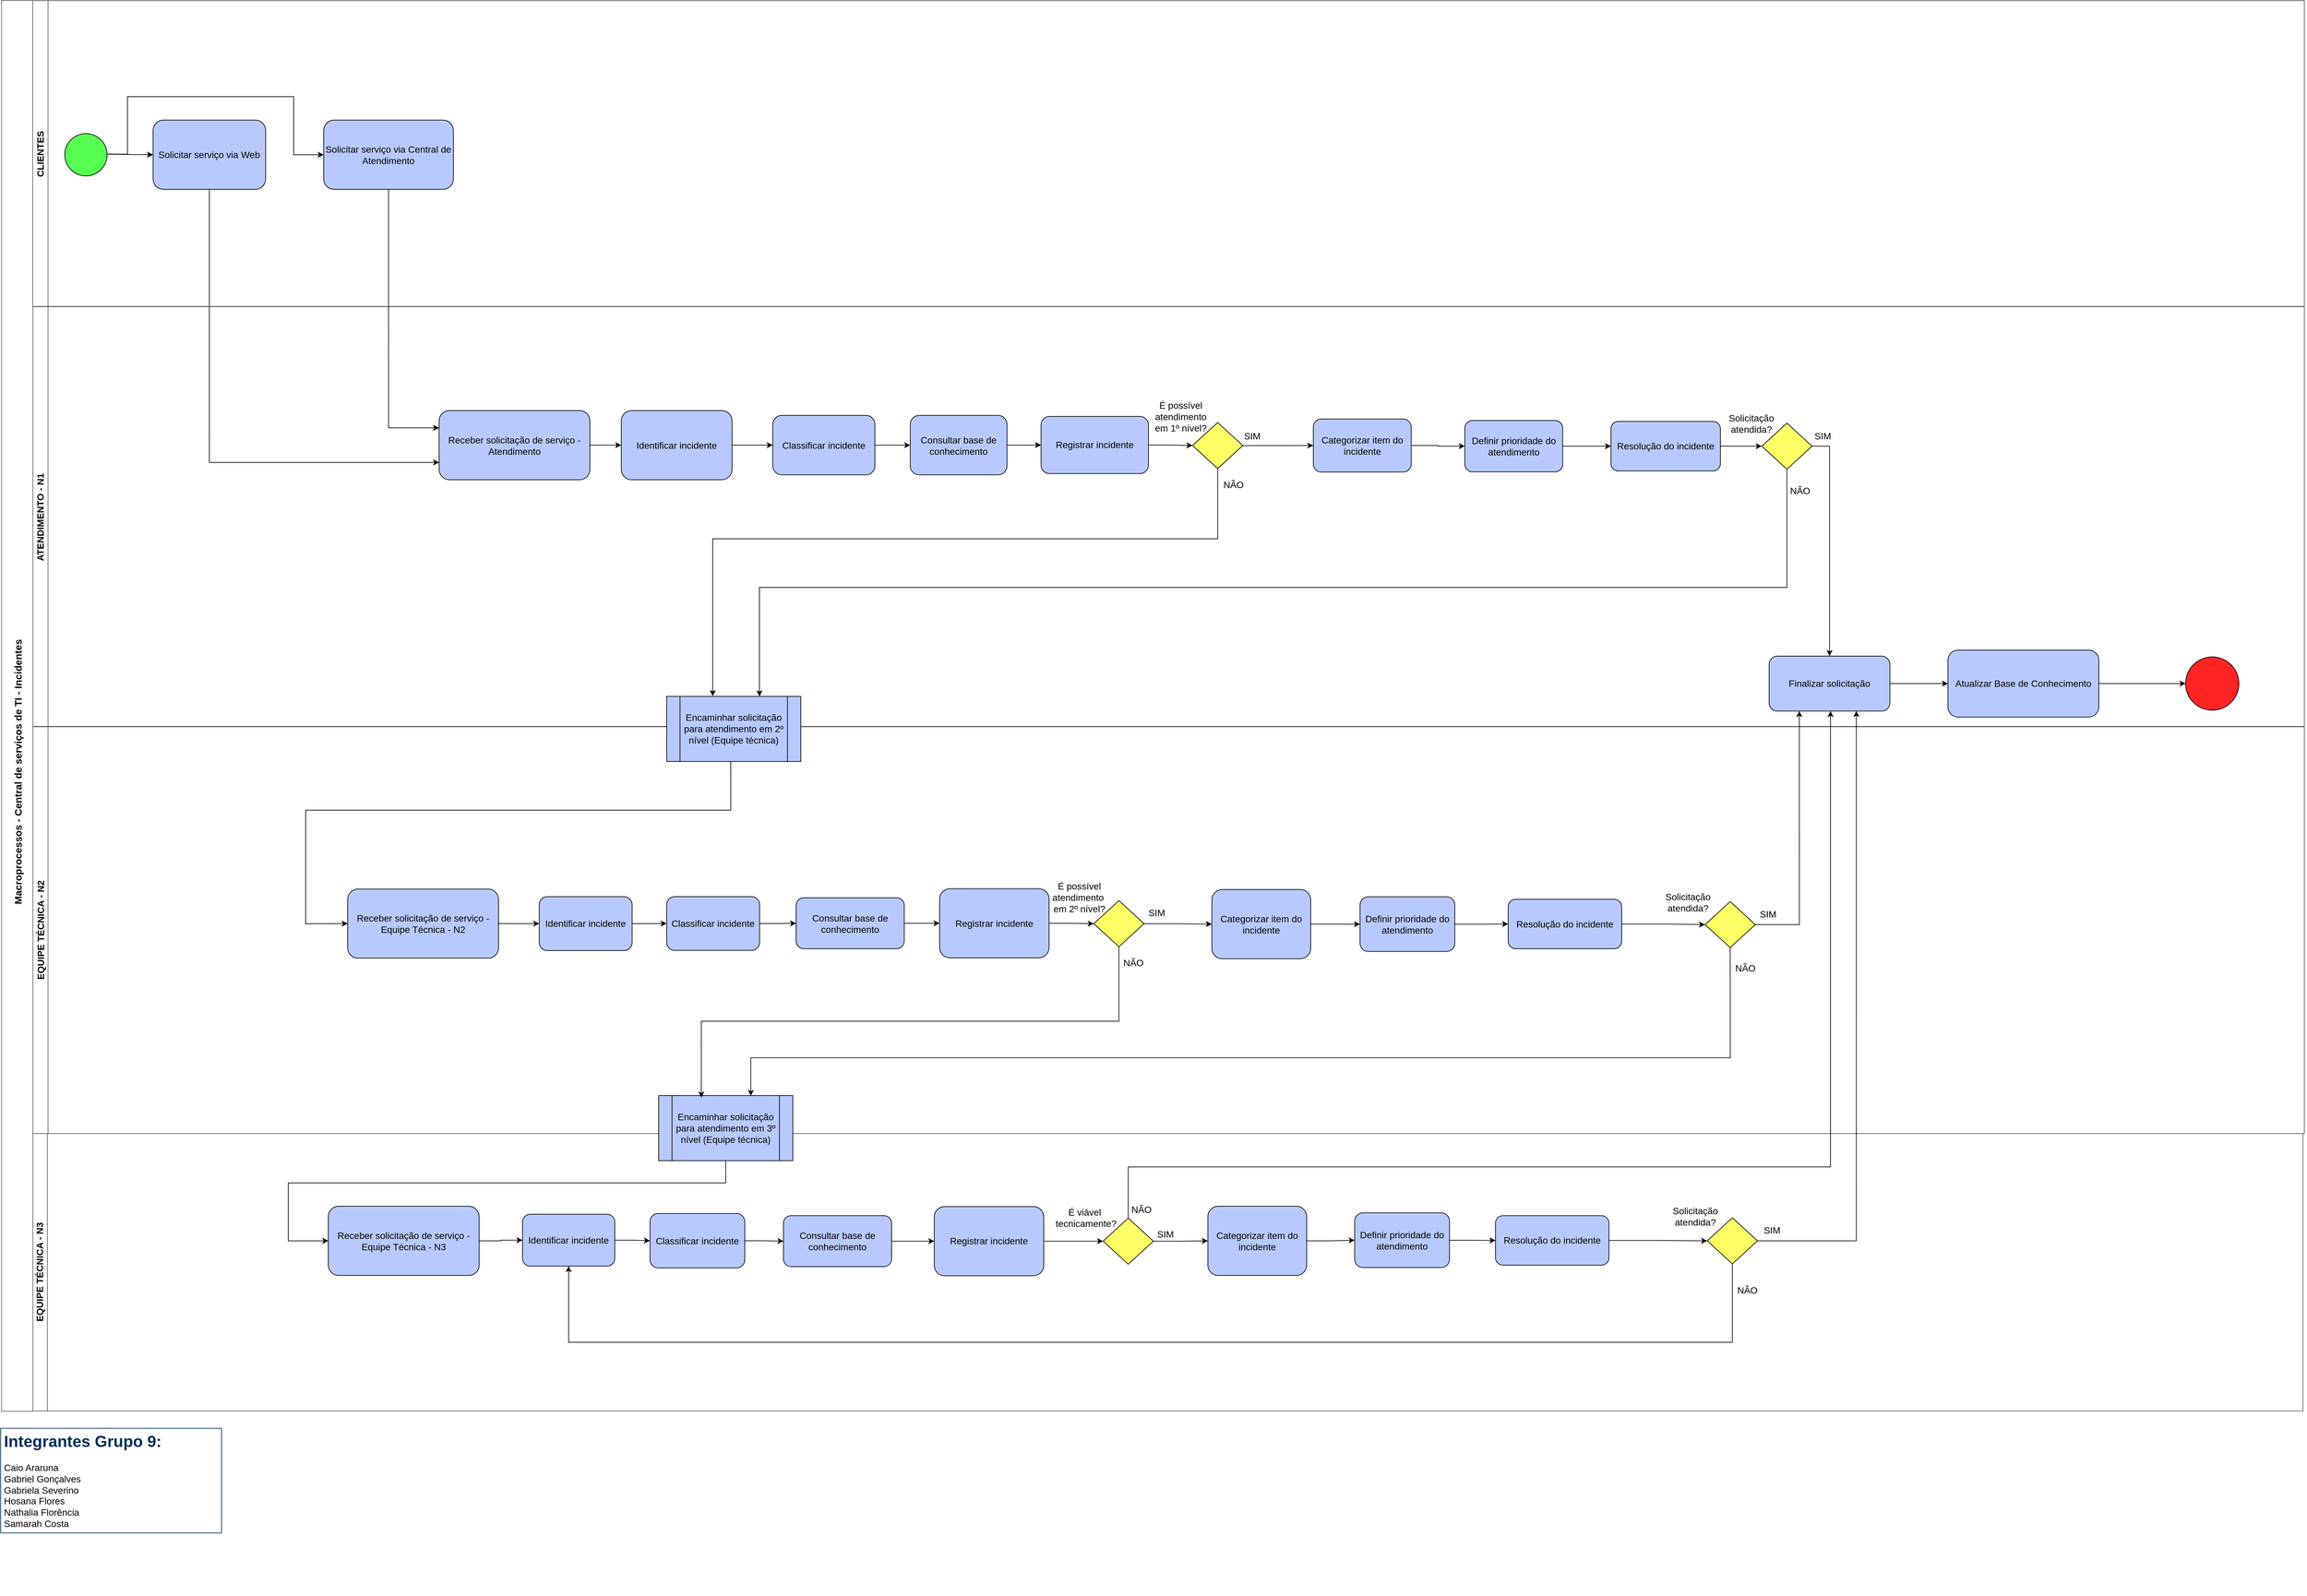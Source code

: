 <mxfile version="19.0.3" type="device"><diagram name="Página-1" id="bpvRA7cdBOYFnKxdJfXn"><mxGraphModel dx="3101" dy="4427" grid="1" gridSize="10" guides="1" tooltips="1" connect="1" arrows="1" fold="1" page="1" pageScale="1" pageWidth="827" pageHeight="1169" math="0" shadow="0"><root><mxCell id="0"/><mxCell id="1" parent="0"/><mxCell id="UzYs3tNpLLZmtXP8O9Tm-1" value="" style="group" vertex="1" connectable="0" parent="1"><mxGeometry x="-863" y="-2830" width="3407" height="2287" as="geometry"/></mxCell><mxCell id="UzYs3tNpLLZmtXP8O9Tm-2" value="&lt;font style=&quot;font-size: 14px;&quot;&gt;EQUIPE TÉCNICA - N3&lt;/font&gt;" style="swimlane;horizontal=0;whiteSpace=wrap;html=1;movable=1;resizable=1;rotatable=1;deletable=1;editable=1;locked=0;connectable=1;strokeColor=#5E5A5A;startSize=23;" vertex="1" parent="UzYs3tNpLLZmtXP8O9Tm-1"><mxGeometry x="-1" y="1595.02" width="3403" height="415.98" as="geometry"/></mxCell><mxCell id="UzYs3tNpLLZmtXP8O9Tm-3" style="edgeStyle=orthogonalEdgeStyle;rounded=0;orthogonalLoop=1;jettySize=auto;html=1;exitX=1;exitY=0.5;exitDx=0;exitDy=0;entryX=0;entryY=0.5;entryDx=0;entryDy=0;" edge="1" parent="UzYs3tNpLLZmtXP8O9Tm-2" source="UzYs3tNpLLZmtXP8O9Tm-4" target="UzYs3tNpLLZmtXP8O9Tm-6"><mxGeometry relative="1" as="geometry"/></mxCell><mxCell id="UzYs3tNpLLZmtXP8O9Tm-4" value="&lt;font style=&quot;font-size: 14px;&quot;&gt;Receber solicitação de serviço - Equipe Técnica - N3&lt;/font&gt;" style="rounded=1;whiteSpace=wrap;html=1;fillColor=#b8c9ff;" vertex="1" parent="UzYs3tNpLLZmtXP8O9Tm-2"><mxGeometry x="444.0" y="108.997" width="225.995" height="103.797" as="geometry"/></mxCell><mxCell id="UzYs3tNpLLZmtXP8O9Tm-5" value="" style="edgeStyle=orthogonalEdgeStyle;rounded=0;orthogonalLoop=1;jettySize=auto;html=1;" edge="1" parent="UzYs3tNpLLZmtXP8O9Tm-2" source="UzYs3tNpLLZmtXP8O9Tm-6" target="UzYs3tNpLLZmtXP8O9Tm-18"><mxGeometry relative="1" as="geometry"/></mxCell><mxCell id="UzYs3tNpLLZmtXP8O9Tm-6" value="&lt;font style=&quot;font-size: 14px;&quot;&gt;Identificar incidente&lt;/font&gt;" style="rounded=1;whiteSpace=wrap;html=1;fillColor=#b8c9ff;" vertex="1" parent="UzYs3tNpLLZmtXP8O9Tm-2"><mxGeometry x="735" y="121" width="138.25" height="77.78" as="geometry"/></mxCell><mxCell id="UzYs3tNpLLZmtXP8O9Tm-7" value="" style="edgeStyle=orthogonalEdgeStyle;rounded=0;orthogonalLoop=1;jettySize=auto;html=1;" edge="1" parent="UzYs3tNpLLZmtXP8O9Tm-2" source="UzYs3tNpLLZmtXP8O9Tm-8" target="UzYs3tNpLLZmtXP8O9Tm-20"><mxGeometry relative="1" as="geometry"/></mxCell><mxCell id="UzYs3tNpLLZmtXP8O9Tm-8" value="" style="rhombus;whiteSpace=wrap;html=1;fillColor=#FFFF66;" vertex="1" parent="UzYs3tNpLLZmtXP8O9Tm-2"><mxGeometry x="1605.003" y="126.737" width="75.332" height="69.198" as="geometry"/></mxCell><mxCell id="UzYs3tNpLLZmtXP8O9Tm-9" style="edgeStyle=orthogonalEdgeStyle;rounded=0;orthogonalLoop=1;jettySize=auto;html=1;exitX=0.5;exitY=1;exitDx=0;exitDy=0;entryX=0.5;entryY=1;entryDx=0;entryDy=0;" edge="1" parent="UzYs3tNpLLZmtXP8O9Tm-2" source="UzYs3tNpLLZmtXP8O9Tm-10" target="UzYs3tNpLLZmtXP8O9Tm-6"><mxGeometry relative="1" as="geometry"><Array as="points"><mxPoint x="2548" y="313"/><mxPoint x="804" y="313"/></Array></mxGeometry></mxCell><mxCell id="UzYs3tNpLLZmtXP8O9Tm-10" value="" style="rhombus;whiteSpace=wrap;html=1;fillColor=#FFFF66;" vertex="1" parent="UzYs3tNpLLZmtXP8O9Tm-2"><mxGeometry x="2510.265" y="126.287" width="75.332" height="69.198" as="geometry"/></mxCell><mxCell id="UzYs3tNpLLZmtXP8O9Tm-11" value="&lt;font style=&quot;font-size: 14px;&quot;&gt;Solicitação&lt;br&gt;atendida?&lt;/font&gt;" style="text;html=1;align=center;verticalAlign=middle;resizable=0;points=[];autosize=1;strokeColor=none;fillColor=none;" vertex="1" parent="UzYs3tNpLLZmtXP8O9Tm-2"><mxGeometry x="2448.998" y="100.978" width="86" height="46" as="geometry"/></mxCell><mxCell id="UzYs3tNpLLZmtXP8O9Tm-12" value="&lt;font style=&quot;font-size: 14px;&quot;&gt;SIM&lt;/font&gt;" style="text;html=1;align=center;verticalAlign=middle;resizable=0;points=[];autosize=1;strokeColor=none;fillColor=none;" vertex="1" parent="UzYs3tNpLLZmtXP8O9Tm-2"><mxGeometry x="2585.596" y="130.977" width="43" height="29" as="geometry"/></mxCell><mxCell id="UzYs3tNpLLZmtXP8O9Tm-13" value="&lt;font style=&quot;font-size: 14px;&quot;&gt;NÃO&lt;/font&gt;" style="text;html=1;align=center;verticalAlign=middle;resizable=0;points=[];autosize=1;strokeColor=none;fillColor=none;" vertex="1" parent="UzYs3tNpLLZmtXP8O9Tm-2"><mxGeometry x="2546.001" y="219.985" width="48" height="29" as="geometry"/></mxCell><mxCell id="UzYs3tNpLLZmtXP8O9Tm-14" value="&lt;font style=&quot;font-size: 14px;&quot;&gt;É viável&lt;br&gt;&amp;nbsp;tecnicamente?&lt;/font&gt;" style="text;html=1;align=center;verticalAlign=middle;resizable=0;points=[];autosize=1;strokeColor=none;fillColor=none;" vertex="1" parent="UzYs3tNpLLZmtXP8O9Tm-2"><mxGeometry x="1520.001" y="102.808" width="113" height="46" as="geometry"/></mxCell><mxCell id="UzYs3tNpLLZmtXP8O9Tm-15" value="&lt;font style=&quot;font-size: 14px;&quot;&gt;SIM&lt;/font&gt;" style="text;html=1;align=center;verticalAlign=middle;resizable=0;points=[];autosize=1;strokeColor=none;fillColor=none;" vertex="1" parent="UzYs3tNpLLZmtXP8O9Tm-2"><mxGeometry x="1676.002" y="136.117" width="43" height="29" as="geometry"/></mxCell><mxCell id="UzYs3tNpLLZmtXP8O9Tm-16" value="&lt;font style=&quot;font-size: 14px;&quot;&gt;NÃO&lt;/font&gt;" style="text;html=1;align=center;verticalAlign=middle;resizable=0;points=[];autosize=1;strokeColor=none;fillColor=none;" vertex="1" parent="UzYs3tNpLLZmtXP8O9Tm-2"><mxGeometry x="1638.006" y="99.118" width="48" height="29" as="geometry"/></mxCell><mxCell id="UzYs3tNpLLZmtXP8O9Tm-17" value="" style="edgeStyle=orthogonalEdgeStyle;rounded=0;orthogonalLoop=1;jettySize=auto;html=1;" edge="1" parent="UzYs3tNpLLZmtXP8O9Tm-2" source="UzYs3tNpLLZmtXP8O9Tm-18" target="UzYs3tNpLLZmtXP8O9Tm-27"><mxGeometry relative="1" as="geometry"/></mxCell><mxCell id="UzYs3tNpLLZmtXP8O9Tm-18" value="&lt;font style=&quot;font-size: 14px;&quot;&gt;Classificar incidente&lt;/font&gt;" style="rounded=1;whiteSpace=wrap;html=1;fillColor=#b8c9ff;" vertex="1" parent="UzYs3tNpLLZmtXP8O9Tm-2"><mxGeometry x="926" y="119.87" width="142" height="81.64" as="geometry"/></mxCell><mxCell id="UzYs3tNpLLZmtXP8O9Tm-19" value="" style="edgeStyle=orthogonalEdgeStyle;rounded=0;orthogonalLoop=1;jettySize=auto;html=1;" edge="1" parent="UzYs3tNpLLZmtXP8O9Tm-2" source="UzYs3tNpLLZmtXP8O9Tm-20" target="UzYs3tNpLLZmtXP8O9Tm-22"><mxGeometry relative="1" as="geometry"/></mxCell><mxCell id="UzYs3tNpLLZmtXP8O9Tm-20" value="&lt;font style=&quot;font-size: 14px;&quot;&gt;Categorizar item do incidente&lt;/font&gt;" style="rounded=1;whiteSpace=wrap;html=1;fillColor=#b8c9ff;" vertex="1" parent="UzYs3tNpLLZmtXP8O9Tm-2"><mxGeometry x="1762" y="108.99" width="148" height="103.8" as="geometry"/></mxCell><mxCell id="UzYs3tNpLLZmtXP8O9Tm-21" value="" style="edgeStyle=orthogonalEdgeStyle;rounded=0;orthogonalLoop=1;jettySize=auto;html=1;" edge="1" parent="UzYs3tNpLLZmtXP8O9Tm-2" source="UzYs3tNpLLZmtXP8O9Tm-22" target="UzYs3tNpLLZmtXP8O9Tm-24"><mxGeometry relative="1" as="geometry"/></mxCell><mxCell id="UzYs3tNpLLZmtXP8O9Tm-22" value="&lt;font style=&quot;font-size: 14px;&quot;&gt;Definir prioridade do atendimento&lt;/font&gt;" style="rounded=1;whiteSpace=wrap;html=1;fillColor=#b8c9ff;" vertex="1" parent="UzYs3tNpLLZmtXP8O9Tm-2"><mxGeometry x="1982" y="118.86" width="142" height="82.05" as="geometry"/></mxCell><mxCell id="UzYs3tNpLLZmtXP8O9Tm-23" style="edgeStyle=orthogonalEdgeStyle;rounded=0;orthogonalLoop=1;jettySize=auto;html=1;exitX=1;exitY=0.5;exitDx=0;exitDy=0;entryX=0;entryY=0.5;entryDx=0;entryDy=0;" edge="1" parent="UzYs3tNpLLZmtXP8O9Tm-2" source="UzYs3tNpLLZmtXP8O9Tm-24" target="UzYs3tNpLLZmtXP8O9Tm-10"><mxGeometry relative="1" as="geometry"/></mxCell><mxCell id="UzYs3tNpLLZmtXP8O9Tm-24" value="&lt;font style=&quot;font-size: 14px;&quot;&gt;Resolução do incidente&lt;/font&gt;" style="rounded=1;whiteSpace=wrap;html=1;fillColor=#b8c9ff;" vertex="1" parent="UzYs3tNpLLZmtXP8O9Tm-2"><mxGeometry x="2193" y="123.16" width="170" height="74.15" as="geometry"/></mxCell><mxCell id="UzYs3tNpLLZmtXP8O9Tm-25" style="edgeStyle=orthogonalEdgeStyle;rounded=0;orthogonalLoop=1;jettySize=auto;html=1;exitX=0.5;exitY=1;exitDx=0;exitDy=0;entryX=0;entryY=0.5;entryDx=0;entryDy=0;" edge="1" parent="UzYs3tNpLLZmtXP8O9Tm-2" target="UzYs3tNpLLZmtXP8O9Tm-4"><mxGeometry relative="1" as="geometry"><mxPoint x="1039.5" y="39.04" as="sourcePoint"/><Array as="points"><mxPoint x="1039" y="74"/><mxPoint x="384" y="74"/><mxPoint x="384" y="161"/></Array></mxGeometry></mxCell><mxCell id="UzYs3tNpLLZmtXP8O9Tm-26" value="" style="edgeStyle=orthogonalEdgeStyle;rounded=0;orthogonalLoop=1;jettySize=auto;html=1;" edge="1" parent="UzYs3tNpLLZmtXP8O9Tm-2" source="UzYs3tNpLLZmtXP8O9Tm-27" target="UzYs3tNpLLZmtXP8O9Tm-29"><mxGeometry relative="1" as="geometry"/></mxCell><mxCell id="UzYs3tNpLLZmtXP8O9Tm-27" value="&lt;font style=&quot;font-size: 14px;&quot;&gt;Consultar base de conhecimento&lt;/font&gt;" style="rounded=1;whiteSpace=wrap;html=1;fillColor=#b8c9ff;" vertex="1" parent="UzYs3tNpLLZmtXP8O9Tm-2"><mxGeometry x="1126" y="123.16" width="162" height="76.35" as="geometry"/></mxCell><mxCell id="UzYs3tNpLLZmtXP8O9Tm-28" style="edgeStyle=orthogonalEdgeStyle;rounded=0;orthogonalLoop=1;jettySize=auto;html=1;exitX=1;exitY=0.5;exitDx=0;exitDy=0;entryX=0;entryY=0.5;entryDx=0;entryDy=0;" edge="1" parent="UzYs3tNpLLZmtXP8O9Tm-2" source="UzYs3tNpLLZmtXP8O9Tm-29" target="UzYs3tNpLLZmtXP8O9Tm-8"><mxGeometry relative="1" as="geometry"/></mxCell><mxCell id="UzYs3tNpLLZmtXP8O9Tm-29" value="&lt;font style=&quot;font-size: 14px;&quot;&gt;Registrar incidente&lt;/font&gt;" style="rounded=1;whiteSpace=wrap;html=1;fillColor=#b8c9ff;" vertex="1" parent="UzYs3tNpLLZmtXP8O9Tm-2"><mxGeometry x="1352" y="109.44" width="164" height="103.8" as="geometry"/></mxCell><mxCell id="UzYs3tNpLLZmtXP8O9Tm-30" value="&lt;font style=&quot;font-size: 14px;&quot;&gt;ATENDIMENTO - N1&lt;br&gt;&lt;/font&gt;" style="swimlane;horizontal=0;whiteSpace=wrap;html=1;startSize=23;movable=1;resizable=1;rotatable=1;deletable=1;editable=1;locked=0;connectable=1;strokeColor=#5E5A5A;fillColor=none;" vertex="1" parent="UzYs3tNpLLZmtXP8O9Tm-1"><mxGeometry y="355" width="3404" height="630.06" as="geometry"/></mxCell><mxCell id="UzYs3tNpLLZmtXP8O9Tm-31" value="" style="edgeStyle=orthogonalEdgeStyle;rounded=0;orthogonalLoop=1;jettySize=auto;html=1;" edge="1" parent="UzYs3tNpLLZmtXP8O9Tm-30" source="UzYs3tNpLLZmtXP8O9Tm-32" target="UzYs3tNpLLZmtXP8O9Tm-38"><mxGeometry relative="1" as="geometry"/></mxCell><mxCell id="UzYs3tNpLLZmtXP8O9Tm-32" value="&lt;font style=&quot;font-size: 14px;&quot;&gt;Receber solicitação de serviço - Atendimento&lt;/font&gt;" style="rounded=1;whiteSpace=wrap;html=1;fillColor=#b8c9ff;" vertex="1" parent="UzYs3tNpLLZmtXP8O9Tm-30"><mxGeometry x="609.002" y="155.696" width="225.995" height="103.797" as="geometry"/></mxCell><mxCell id="UzYs3tNpLLZmtXP8O9Tm-33" value="" style="edgeStyle=orthogonalEdgeStyle;rounded=0;orthogonalLoop=1;jettySize=auto;html=1;" edge="1" parent="UzYs3tNpLLZmtXP8O9Tm-30" source="UzYs3tNpLLZmtXP8O9Tm-34" target="UzYs3tNpLLZmtXP8O9Tm-35"><mxGeometry relative="1" as="geometry"/></mxCell><mxCell id="UzYs3tNpLLZmtXP8O9Tm-34" value="&lt;span style=&quot;font-size: 14px;&quot;&gt;Resolução do incidente&lt;/span&gt;" style="rounded=1;whiteSpace=wrap;html=1;fillColor=#b8c9ff;" vertex="1" parent="UzYs3tNpLLZmtXP8O9Tm-30"><mxGeometry x="2365" y="172" width="164" height="74.26" as="geometry"/></mxCell><mxCell id="UzYs3tNpLLZmtXP8O9Tm-35" value="" style="rhombus;whiteSpace=wrap;html=1;fillColor=#FFFF66;" vertex="1" parent="UzYs3tNpLLZmtXP8O9Tm-30"><mxGeometry x="2591.001" y="174.533" width="75.332" height="69.198" as="geometry"/></mxCell><mxCell id="UzYs3tNpLLZmtXP8O9Tm-36" value="&lt;font style=&quot;font-size: 14px;&quot;&gt;SIM&lt;/font&gt;" style="text;html=1;align=center;verticalAlign=middle;resizable=0;points=[];autosize=1;strokeColor=none;fillColor=none;" vertex="1" parent="UzYs3tNpLLZmtXP8O9Tm-30"><mxGeometry x="2660.003" y="179.003" width="43" height="29" as="geometry"/></mxCell><mxCell id="UzYs3tNpLLZmtXP8O9Tm-37" value="" style="edgeStyle=orthogonalEdgeStyle;rounded=0;orthogonalLoop=1;jettySize=auto;html=1;" edge="1" parent="UzYs3tNpLLZmtXP8O9Tm-30" source="UzYs3tNpLLZmtXP8O9Tm-38" target="UzYs3tNpLLZmtXP8O9Tm-47"><mxGeometry relative="1" as="geometry"/></mxCell><mxCell id="UzYs3tNpLLZmtXP8O9Tm-38" value="&lt;span style=&quot;font-size: 14px;&quot;&gt;Identificar incidente&lt;/span&gt;" style="rounded=1;whiteSpace=wrap;html=1;fillColor=#b8c9ff;" vertex="1" parent="UzYs3tNpLLZmtXP8O9Tm-30"><mxGeometry x="882" y="155.7" width="166" height="103.8" as="geometry"/></mxCell><mxCell id="UzYs3tNpLLZmtXP8O9Tm-39" value="" style="edgeStyle=orthogonalEdgeStyle;rounded=0;orthogonalLoop=1;jettySize=auto;html=1;" edge="1" parent="UzYs3tNpLLZmtXP8O9Tm-30" source="UzYs3tNpLLZmtXP8O9Tm-40" target="UzYs3tNpLLZmtXP8O9Tm-34"><mxGeometry relative="1" as="geometry"/></mxCell><mxCell id="UzYs3tNpLLZmtXP8O9Tm-40" value="&lt;span style=&quot;font-size: 14px;&quot;&gt;Definir prioridade do atendimento&lt;/span&gt;" style="rounded=1;whiteSpace=wrap;html=1;fillColor=#b8c9ff;" vertex="1" parent="UzYs3tNpLLZmtXP8O9Tm-30"><mxGeometry x="2146" y="170.63" width="146.66" height="77" as="geometry"/></mxCell><mxCell id="UzYs3tNpLLZmtXP8O9Tm-41" style="edgeStyle=orthogonalEdgeStyle;rounded=0;orthogonalLoop=1;jettySize=auto;html=1;" edge="1" parent="UzYs3tNpLLZmtXP8O9Tm-30" source="UzYs3tNpLLZmtXP8O9Tm-42" target="UzYs3tNpLLZmtXP8O9Tm-40"><mxGeometry relative="1" as="geometry"/></mxCell><mxCell id="UzYs3tNpLLZmtXP8O9Tm-42" value="&lt;font style=&quot;font-size: 14px;&quot;&gt;Categorizar item do incidente&lt;/font&gt;" style="rounded=1;whiteSpace=wrap;html=1;fillColor=#b8c9ff;" vertex="1" parent="UzYs3tNpLLZmtXP8O9Tm-30"><mxGeometry x="1919" y="168.43" width="146.66" height="79.4" as="geometry"/></mxCell><mxCell id="UzYs3tNpLLZmtXP8O9Tm-43" value="&lt;font style=&quot;font-size: 14px;&quot;&gt;NÃO&lt;/font&gt;" style="text;html=1;align=center;verticalAlign=middle;resizable=0;points=[];autosize=1;strokeColor=none;fillColor=none;" vertex="1" parent="UzYs3tNpLLZmtXP8O9Tm-30"><mxGeometry x="2623.997" y="261.001" width="48" height="29" as="geometry"/></mxCell><mxCell id="UzYs3tNpLLZmtXP8O9Tm-44" value="" style="edgeStyle=orthogonalEdgeStyle;rounded=0;orthogonalLoop=1;jettySize=auto;html=1;" edge="1" parent="UzYs3tNpLLZmtXP8O9Tm-30" source="UzYs3tNpLLZmtXP8O9Tm-45" target="UzYs3tNpLLZmtXP8O9Tm-55"><mxGeometry relative="1" as="geometry"/></mxCell><mxCell id="UzYs3tNpLLZmtXP8O9Tm-45" value="&lt;font style=&quot;font-size: 14px;&quot;&gt;Consultar base de conhecimento&lt;/font&gt;" style="rounded=1;whiteSpace=wrap;html=1;fillColor=#b8c9ff;" vertex="1" parent="UzYs3tNpLLZmtXP8O9Tm-30"><mxGeometry x="1315" y="163.06" width="145" height="89.06" as="geometry"/></mxCell><mxCell id="UzYs3tNpLLZmtXP8O9Tm-46" value="" style="edgeStyle=orthogonalEdgeStyle;rounded=0;orthogonalLoop=1;jettySize=auto;html=1;" edge="1" parent="UzYs3tNpLLZmtXP8O9Tm-30" source="UzYs3tNpLLZmtXP8O9Tm-47" target="UzYs3tNpLLZmtXP8O9Tm-45"><mxGeometry relative="1" as="geometry"/></mxCell><mxCell id="UzYs3tNpLLZmtXP8O9Tm-47" value="&lt;font style=&quot;font-size: 14px;&quot;&gt;Classificar incidente&lt;/font&gt;" style="rounded=1;whiteSpace=wrap;html=1;fillColor=#b8c9ff;" vertex="1" parent="UzYs3tNpLLZmtXP8O9Tm-30"><mxGeometry x="1109" y="163.06" width="153" height="89.06" as="geometry"/></mxCell><mxCell id="UzYs3tNpLLZmtXP8O9Tm-48" value="" style="edgeStyle=orthogonalEdgeStyle;rounded=0;orthogonalLoop=1;jettySize=auto;html=1;" edge="1" parent="UzYs3tNpLLZmtXP8O9Tm-30" source="UzYs3tNpLLZmtXP8O9Tm-49" target="UzYs3tNpLLZmtXP8O9Tm-42"><mxGeometry relative="1" as="geometry"/></mxCell><mxCell id="UzYs3tNpLLZmtXP8O9Tm-49" value="" style="rhombus;whiteSpace=wrap;html=1;fillColor=#FFFF66;" vertex="1" parent="UzYs3tNpLLZmtXP8O9Tm-30"><mxGeometry x="1738.001" y="173.563" width="75.332" height="69.198" as="geometry"/></mxCell><mxCell id="UzYs3tNpLLZmtXP8O9Tm-50" value="&lt;font style=&quot;font-size: 14px;&quot;&gt;É possível&lt;br&gt;atendimento&lt;br&gt;em 1º nível?&lt;br&gt;&lt;/font&gt;" style="text;html=1;align=center;verticalAlign=middle;resizable=0;points=[];autosize=1;strokeColor=none;fillColor=none;" vertex="1" parent="UzYs3tNpLLZmtXP8O9Tm-30"><mxGeometry x="1672.001" y="134.034" width="96" height="62" as="geometry"/></mxCell><mxCell id="UzYs3tNpLLZmtXP8O9Tm-51" value="&lt;font style=&quot;font-size: 14px;&quot;&gt;SIM&lt;/font&gt;" style="text;html=1;align=center;verticalAlign=middle;resizable=0;points=[];autosize=1;strokeColor=none;fillColor=none;" vertex="1" parent="UzYs3tNpLLZmtXP8O9Tm-30"><mxGeometry x="1805.003" y="179.033" width="43" height="29" as="geometry"/></mxCell><mxCell id="UzYs3tNpLLZmtXP8O9Tm-52" value="&lt;font style=&quot;font-size: 14px;&quot;&gt;NÃO&lt;/font&gt;" style="text;html=1;align=center;verticalAlign=middle;resizable=0;points=[];autosize=1;strokeColor=none;fillColor=none;" vertex="1" parent="UzYs3tNpLLZmtXP8O9Tm-30"><mxGeometry x="1774.997" y="252.151" width="48" height="29" as="geometry"/></mxCell><mxCell id="UzYs3tNpLLZmtXP8O9Tm-53" value="&lt;font style=&quot;font-size: 14px;&quot;&gt;Solicitação&lt;br&gt;atendida?&lt;/font&gt;" style="text;html=1;align=center;verticalAlign=middle;resizable=0;points=[];autosize=1;strokeColor=none;fillColor=none;" vertex="1" parent="UzYs3tNpLLZmtXP8O9Tm-30"><mxGeometry x="2531.998" y="152.004" width="86" height="46" as="geometry"/></mxCell><mxCell id="UzYs3tNpLLZmtXP8O9Tm-54" style="edgeStyle=orthogonalEdgeStyle;rounded=0;orthogonalLoop=1;jettySize=auto;html=1;exitX=1;exitY=0.5;exitDx=0;exitDy=0;entryX=0;entryY=0.5;entryDx=0;entryDy=0;" edge="1" parent="UzYs3tNpLLZmtXP8O9Tm-30" source="UzYs3tNpLLZmtXP8O9Tm-55" target="UzYs3tNpLLZmtXP8O9Tm-49"><mxGeometry relative="1" as="geometry"/></mxCell><mxCell id="UzYs3tNpLLZmtXP8O9Tm-55" value="&lt;font style=&quot;font-size: 14px;&quot;&gt;Registrar incidente&lt;/font&gt;" style="rounded=1;whiteSpace=wrap;html=1;fillColor=#b8c9ff;" vertex="1" parent="UzYs3tNpLLZmtXP8O9Tm-30"><mxGeometry x="1511" y="164.46" width="161" height="85.8" as="geometry"/></mxCell><mxCell id="UzYs3tNpLLZmtXP8O9Tm-56" style="edgeStyle=orthogonalEdgeStyle;rounded=0;orthogonalLoop=1;jettySize=auto;html=1;entryX=0;entryY=0.5;entryDx=0;entryDy=0;" edge="1" parent="UzYs3tNpLLZmtXP8O9Tm-30" source="UzYs3tNpLLZmtXP8O9Tm-57" target="UzYs3tNpLLZmtXP8O9Tm-60"><mxGeometry relative="1" as="geometry"/></mxCell><mxCell id="UzYs3tNpLLZmtXP8O9Tm-57" value="&lt;font style=&quot;font-size: 14px;&quot;&gt;Finalizar solicitação&lt;/font&gt;" style="rounded=1;whiteSpace=wrap;html=1;fillColor=#b8c9ff;container=1;" vertex="1" parent="UzYs3tNpLLZmtXP8O9Tm-30"><mxGeometry x="2602" y="524" width="181" height="82.33" as="geometry"/></mxCell><mxCell id="UzYs3tNpLLZmtXP8O9Tm-58" style="edgeStyle=orthogonalEdgeStyle;rounded=0;orthogonalLoop=1;jettySize=auto;html=1;exitX=1;exitY=0.5;exitDx=0;exitDy=0;entryX=0.5;entryY=0;entryDx=0;entryDy=0;" edge="1" parent="UzYs3tNpLLZmtXP8O9Tm-30" source="UzYs3tNpLLZmtXP8O9Tm-35" target="UzYs3tNpLLZmtXP8O9Tm-57"><mxGeometry relative="1" as="geometry"/></mxCell><mxCell id="UzYs3tNpLLZmtXP8O9Tm-59" style="edgeStyle=orthogonalEdgeStyle;rounded=0;orthogonalLoop=1;jettySize=auto;html=1;entryX=0;entryY=0.5;entryDx=0;entryDy=0;" edge="1" parent="UzYs3tNpLLZmtXP8O9Tm-30" source="UzYs3tNpLLZmtXP8O9Tm-60" target="UzYs3tNpLLZmtXP8O9Tm-61"><mxGeometry relative="1" as="geometry"/></mxCell><mxCell id="UzYs3tNpLLZmtXP8O9Tm-60" value="&lt;font style=&quot;font-size: 14px;&quot;&gt;Atualizar Base de Conhecimento&lt;/font&gt;" style="rounded=1;whiteSpace=wrap;html=1;fillColor=#b8c9ff;" vertex="1" parent="UzYs3tNpLLZmtXP8O9Tm-30"><mxGeometry x="2870.0" y="514.995" width="225.995" height="100.337" as="geometry"/></mxCell><mxCell id="UzYs3tNpLLZmtXP8O9Tm-61" value="" style="ellipse;whiteSpace=wrap;html=1;aspect=fixed;fillColor=#ff2424;" vertex="1" parent="UzYs3tNpLLZmtXP8O9Tm-30"><mxGeometry x="3226" y="525.16" width="80" height="80" as="geometry"/></mxCell><mxCell id="UzYs3tNpLLZmtXP8O9Tm-62" value="&lt;font style=&quot;font-size: 14px;&quot;&gt;EQUIPE TÉCNICA - N2&lt;/font&gt;" style="swimlane;horizontal=0;whiteSpace=wrap;html=1;movable=1;resizable=1;rotatable=1;deletable=1;editable=1;locked=0;connectable=1;strokeColor=#5E5A5A;fillColor=none;fillStyle=auto;" vertex="1" parent="UzYs3tNpLLZmtXP8O9Tm-1"><mxGeometry y="984.34" width="3404" height="610.67" as="geometry"><mxRectangle x="10" y="20" width="40" height="50" as="alternateBounds"/></mxGeometry></mxCell><mxCell id="UzYs3tNpLLZmtXP8O9Tm-63" style="edgeStyle=orthogonalEdgeStyle;rounded=0;orthogonalLoop=1;jettySize=auto;html=1;exitX=1;exitY=0.5;exitDx=0;exitDy=0;" edge="1" parent="UzYs3tNpLLZmtXP8O9Tm-62" source="UzYs3tNpLLZmtXP8O9Tm-69" target="UzYs3tNpLLZmtXP8O9Tm-71"><mxGeometry relative="1" as="geometry"/></mxCell><mxCell id="UzYs3tNpLLZmtXP8O9Tm-64" value="&lt;font style=&quot;font-size: 14px;&quot;&gt;É possível&lt;br&gt;atendimento&amp;nbsp;&lt;br&gt;em 2º nível?&lt;br&gt;&lt;/font&gt;" style="text;html=1;align=center;verticalAlign=middle;resizable=0;points=[];autosize=1;strokeColor=none;fillColor=none;" vertex="1" parent="UzYs3tNpLLZmtXP8O9Tm-62"><mxGeometry x="1518.001" y="225.754" width="99" height="62" as="geometry"/></mxCell><mxCell id="UzYs3tNpLLZmtXP8O9Tm-65" value="&lt;font style=&quot;font-size: 14px;&quot;&gt;NÃO&lt;/font&gt;" style="text;html=1;align=center;verticalAlign=middle;resizable=0;points=[];autosize=1;strokeColor=none;fillColor=none;" vertex="1" parent="UzYs3tNpLLZmtXP8O9Tm-62"><mxGeometry x="1624.999" y="339.745" width="48" height="29" as="geometry"/></mxCell><mxCell id="UzYs3tNpLLZmtXP8O9Tm-66" value="&lt;font style=&quot;font-size: 14px;&quot;&gt;Solicitação&lt;br&gt;atendida?&lt;/font&gt;" style="text;html=1;align=center;verticalAlign=middle;resizable=0;points=[];autosize=1;strokeColor=none;fillColor=none;" vertex="1" parent="UzYs3tNpLLZmtXP8O9Tm-62"><mxGeometry x="2436.998" y="240.664" width="86" height="46" as="geometry"/></mxCell><mxCell id="UzYs3tNpLLZmtXP8O9Tm-67" value="&lt;font style=&quot;font-size: 14px;&quot;&gt;SIM&lt;/font&gt;" style="text;html=1;align=center;verticalAlign=middle;resizable=0;points=[];autosize=1;strokeColor=none;fillColor=none;" vertex="1" parent="UzYs3tNpLLZmtXP8O9Tm-62"><mxGeometry x="2578.003" y="266.923" width="43" height="29" as="geometry"/></mxCell><mxCell id="UzYs3tNpLLZmtXP8O9Tm-68" value="&lt;font style=&quot;font-size: 14px;&quot;&gt;NÃO&lt;/font&gt;" style="text;html=1;align=center;verticalAlign=middle;resizable=0;points=[];autosize=1;strokeColor=none;fillColor=none;" vertex="1" parent="UzYs3tNpLLZmtXP8O9Tm-62"><mxGeometry x="2541.997" y="347.721" width="48" height="29" as="geometry"/></mxCell><mxCell id="UzYs3tNpLLZmtXP8O9Tm-69" value="&lt;font style=&quot;font-size: 14px;&quot;&gt;Receber solicitação de serviço - Equipe Técnica - N2&lt;/font&gt;" style="rounded=1;whiteSpace=wrap;html=1;fillColor=#b8c9ff;" vertex="1" parent="UzYs3tNpLLZmtXP8O9Tm-62"><mxGeometry x="472.004" y="243.924" width="225.995" height="103.797" as="geometry"/></mxCell><mxCell id="UzYs3tNpLLZmtXP8O9Tm-70" value="" style="edgeStyle=orthogonalEdgeStyle;rounded=0;orthogonalLoop=1;jettySize=auto;html=1;" edge="1" parent="UzYs3tNpLLZmtXP8O9Tm-62" source="UzYs3tNpLLZmtXP8O9Tm-71" target="UzYs3tNpLLZmtXP8O9Tm-88"><mxGeometry relative="1" as="geometry"/></mxCell><mxCell id="UzYs3tNpLLZmtXP8O9Tm-71" value="&lt;font style=&quot;font-size: 14px;&quot;&gt;Identificar incidente&lt;/font&gt;" style="rounded=1;whiteSpace=wrap;html=1;fillColor=#b8c9ff;" vertex="1" parent="UzYs3tNpLLZmtXP8O9Tm-62"><mxGeometry x="759" y="255.46" width="139.25" height="80.72" as="geometry"/></mxCell><mxCell id="UzYs3tNpLLZmtXP8O9Tm-72" style="edgeStyle=orthogonalEdgeStyle;rounded=0;orthogonalLoop=1;jettySize=auto;html=1;exitX=1;exitY=0.5;exitDx=0;exitDy=0;entryX=0;entryY=0.5;entryDx=0;entryDy=0;" edge="1" parent="UzYs3tNpLLZmtXP8O9Tm-62" source="UzYs3tNpLLZmtXP8O9Tm-73" target="UzYs3tNpLLZmtXP8O9Tm-78"><mxGeometry relative="1" as="geometry"/></mxCell><mxCell id="UzYs3tNpLLZmtXP8O9Tm-73" value="" style="rhombus;whiteSpace=wrap;html=1;fillColor=#FFFF66;" vertex="1" parent="UzYs3tNpLLZmtXP8O9Tm-62"><mxGeometry x="1590.003" y="261.313" width="75.332" height="69.198" as="geometry"/></mxCell><mxCell id="UzYs3tNpLLZmtXP8O9Tm-74" value="" style="edgeStyle=orthogonalEdgeStyle;rounded=0;orthogonalLoop=1;jettySize=auto;html=1;" edge="1" parent="UzYs3tNpLLZmtXP8O9Tm-62" source="UzYs3tNpLLZmtXP8O9Tm-75" target="UzYs3tNpLLZmtXP8O9Tm-83"><mxGeometry relative="1" as="geometry"/></mxCell><mxCell id="UzYs3tNpLLZmtXP8O9Tm-75" value="&lt;font style=&quot;font-size: 14px;&quot;&gt;Definir prioridade do atendimento&lt;/font&gt;" style="rounded=1;whiteSpace=wrap;html=1;fillColor=#b8c9ff;" vertex="1" parent="UzYs3tNpLLZmtXP8O9Tm-62"><mxGeometry x="1989" y="255.53" width="142" height="82.05" as="geometry"/></mxCell><mxCell id="UzYs3tNpLLZmtXP8O9Tm-76" value="" style="rhombus;whiteSpace=wrap;html=1;fillColor=#FFFF66;" vertex="1" parent="UzYs3tNpLLZmtXP8O9Tm-62"><mxGeometry x="2506.001" y="262.653" width="75.332" height="69.198" as="geometry"/></mxCell><mxCell id="UzYs3tNpLLZmtXP8O9Tm-77" value="" style="edgeStyle=orthogonalEdgeStyle;rounded=0;orthogonalLoop=1;jettySize=auto;html=1;" edge="1" parent="UzYs3tNpLLZmtXP8O9Tm-62" source="UzYs3tNpLLZmtXP8O9Tm-78" target="UzYs3tNpLLZmtXP8O9Tm-75"><mxGeometry relative="1" as="geometry"/></mxCell><mxCell id="UzYs3tNpLLZmtXP8O9Tm-78" value="&lt;font style=&quot;font-size: 14px;&quot;&gt;Categorizar item do incidente&lt;/font&gt;" style="rounded=1;whiteSpace=wrap;html=1;fillColor=#b8c9ff;" vertex="1" parent="UzYs3tNpLLZmtXP8O9Tm-62"><mxGeometry x="1767" y="244.65" width="148" height="103.8" as="geometry"/></mxCell><mxCell id="UzYs3tNpLLZmtXP8O9Tm-79" value="" style="edgeStyle=orthogonalEdgeStyle;rounded=0;orthogonalLoop=1;jettySize=auto;html=1;" edge="1" parent="UzYs3tNpLLZmtXP8O9Tm-62" source="UzYs3tNpLLZmtXP8O9Tm-80" target="UzYs3tNpLLZmtXP8O9Tm-92"><mxGeometry relative="1" as="geometry"/></mxCell><mxCell id="UzYs3tNpLLZmtXP8O9Tm-80" value="&lt;font style=&quot;font-size: 14px;&quot;&gt;Consultar base de conhecimento&lt;/font&gt;" style="rounded=1;whiteSpace=wrap;html=1;fillColor=#b8c9ff;" vertex="1" parent="UzYs3tNpLLZmtXP8O9Tm-62"><mxGeometry x="1144" y="257.07" width="162" height="76.35" as="geometry"/></mxCell><mxCell id="UzYs3tNpLLZmtXP8O9Tm-81" value="&lt;font style=&quot;font-size: 14px;&quot;&gt;SIM&lt;/font&gt;" style="text;html=1;align=center;verticalAlign=middle;resizable=0;points=[];autosize=1;strokeColor=none;fillColor=none;" vertex="1" parent="UzYs3tNpLLZmtXP8O9Tm-62"><mxGeometry x="1662.003" y="265.013" width="43" height="29" as="geometry"/></mxCell><mxCell id="UzYs3tNpLLZmtXP8O9Tm-82" value="" style="edgeStyle=orthogonalEdgeStyle;rounded=0;orthogonalLoop=1;jettySize=auto;html=1;" edge="1" parent="UzYs3tNpLLZmtXP8O9Tm-62" source="UzYs3tNpLLZmtXP8O9Tm-83" target="UzYs3tNpLLZmtXP8O9Tm-76"><mxGeometry relative="1" as="geometry"/></mxCell><mxCell id="UzYs3tNpLLZmtXP8O9Tm-83" value="&lt;font style=&quot;font-size: 14px;&quot;&gt;Resolução do incidente&lt;/font&gt;" style="rounded=1;whiteSpace=wrap;html=1;fillColor=#b8c9ff;" vertex="1" parent="UzYs3tNpLLZmtXP8O9Tm-62"><mxGeometry x="2211" y="259.27" width="170" height="74.15" as="geometry"/></mxCell><mxCell id="UzYs3tNpLLZmtXP8O9Tm-84" value="&lt;font style=&quot;font-size: 14px;&quot;&gt;Encaminhar solicitação para atendimento em 2º nível (Equipe técnica)&lt;/font&gt;" style="shape=process;whiteSpace=wrap;html=1;backgroundOutline=1;fillColor=#B8C9FF;" vertex="1" parent="UzYs3tNpLLZmtXP8O9Tm-62"><mxGeometry x="950" y="-45" width="201" height="97.66" as="geometry"/></mxCell><mxCell id="UzYs3tNpLLZmtXP8O9Tm-85" style="edgeStyle=orthogonalEdgeStyle;rounded=0;orthogonalLoop=1;jettySize=auto;html=1;entryX=0;entryY=0.5;entryDx=0;entryDy=0;" edge="1" parent="UzYs3tNpLLZmtXP8O9Tm-62" source="UzYs3tNpLLZmtXP8O9Tm-84" target="UzYs3tNpLLZmtXP8O9Tm-69"><mxGeometry relative="1" as="geometry"><mxPoint x="1045.66" y="50.72" as="sourcePoint"/><Array as="points"><mxPoint x="1046" y="125.66"/><mxPoint x="409" y="125.66"/><mxPoint x="409" y="295.66"/></Array></mxGeometry></mxCell><mxCell id="UzYs3tNpLLZmtXP8O9Tm-86" value="&lt;font style=&quot;font-size: 14px;&quot;&gt;Encaminhar solicitação para atendimento em 3º nível (Equipe técnica)&lt;/font&gt;" style="shape=process;whiteSpace=wrap;html=1;backgroundOutline=1;fillColor=#B8C9FF;" vertex="1" parent="UzYs3tNpLLZmtXP8O9Tm-62"><mxGeometry x="938" y="553.66" width="201" height="97.66" as="geometry"/></mxCell><mxCell id="UzYs3tNpLLZmtXP8O9Tm-87" value="" style="edgeStyle=orthogonalEdgeStyle;rounded=0;orthogonalLoop=1;jettySize=auto;html=1;" edge="1" parent="UzYs3tNpLLZmtXP8O9Tm-62" source="UzYs3tNpLLZmtXP8O9Tm-88" target="UzYs3tNpLLZmtXP8O9Tm-80"><mxGeometry relative="1" as="geometry"/></mxCell><mxCell id="UzYs3tNpLLZmtXP8O9Tm-88" value="&lt;font style=&quot;font-size: 14px;&quot;&gt;Classificar incidente&lt;/font&gt;" style="rounded=1;whiteSpace=wrap;html=1;fillColor=#b8c9ff;" vertex="1" parent="UzYs3tNpLLZmtXP8O9Tm-62"><mxGeometry x="950" y="255.23" width="139.25" height="80.72" as="geometry"/></mxCell><mxCell id="UzYs3tNpLLZmtXP8O9Tm-89" style="edgeStyle=orthogonalEdgeStyle;rounded=0;orthogonalLoop=1;jettySize=auto;html=1;exitX=0.5;exitY=1;exitDx=0;exitDy=0;entryX=0.318;entryY=0.031;entryDx=0;entryDy=0;entryPerimeter=0;" edge="1" parent="UzYs3tNpLLZmtXP8O9Tm-62" source="UzYs3tNpLLZmtXP8O9Tm-73" target="UzYs3tNpLLZmtXP8O9Tm-86"><mxGeometry relative="1" as="geometry"/></mxCell><mxCell id="UzYs3tNpLLZmtXP8O9Tm-90" style="edgeStyle=orthogonalEdgeStyle;rounded=0;orthogonalLoop=1;jettySize=auto;html=1;exitX=0.5;exitY=1;exitDx=0;exitDy=0;entryX=0.687;entryY=0.004;entryDx=0;entryDy=0;entryPerimeter=0;" edge="1" parent="UzYs3tNpLLZmtXP8O9Tm-62" source="UzYs3tNpLLZmtXP8O9Tm-76" target="UzYs3tNpLLZmtXP8O9Tm-86"><mxGeometry relative="1" as="geometry"><Array as="points"><mxPoint x="2544" y="497"/><mxPoint x="1076" y="497"/></Array></mxGeometry></mxCell><mxCell id="UzYs3tNpLLZmtXP8O9Tm-91" value="" style="edgeStyle=orthogonalEdgeStyle;rounded=0;orthogonalLoop=1;jettySize=auto;html=1;" edge="1" parent="UzYs3tNpLLZmtXP8O9Tm-62" source="UzYs3tNpLLZmtXP8O9Tm-92" target="UzYs3tNpLLZmtXP8O9Tm-73"><mxGeometry relative="1" as="geometry"/></mxCell><mxCell id="UzYs3tNpLLZmtXP8O9Tm-92" value="&lt;font style=&quot;font-size: 14px;&quot;&gt;Registrar incidente&lt;/font&gt;" style="rounded=1;whiteSpace=wrap;html=1;fillColor=#b8c9ff;" vertex="1" parent="UzYs3tNpLLZmtXP8O9Tm-62"><mxGeometry x="1359" y="243.35" width="164" height="103.8" as="geometry"/></mxCell><mxCell id="UzYs3tNpLLZmtXP8O9Tm-93" style="edgeStyle=orthogonalEdgeStyle;rounded=0;orthogonalLoop=1;jettySize=auto;html=1;exitX=1;exitY=0.5;exitDx=0;exitDy=0;entryX=0;entryY=0.5;entryDx=0;entryDy=0;" edge="1" parent="UzYs3tNpLLZmtXP8O9Tm-1" target="UzYs3tNpLLZmtXP8O9Tm-95"><mxGeometry relative="1" as="geometry"><mxPoint x="112.002" y="126.178" as="sourcePoint"/></mxGeometry></mxCell><mxCell id="UzYs3tNpLLZmtXP8O9Tm-94" style="edgeStyle=orthogonalEdgeStyle;rounded=0;orthogonalLoop=1;jettySize=auto;html=1;exitX=1;exitY=0.5;exitDx=0;exitDy=0;entryX=0;entryY=0.5;entryDx=0;entryDy=0;" edge="1" parent="UzYs3tNpLLZmtXP8O9Tm-1" target="UzYs3tNpLLZmtXP8O9Tm-96"><mxGeometry relative="1" as="geometry"><mxPoint x="112.002" y="126.178" as="sourcePoint"/><Array as="points"><mxPoint x="142.06" y="126.06"/><mxPoint x="142.06" y="40.06"/><mxPoint x="391.06" y="40.06"/><mxPoint x="391.06" y="127.06"/></Array></mxGeometry></mxCell><mxCell id="UzYs3tNpLLZmtXP8O9Tm-95" value="&lt;font style=&quot;font-size: 14px;&quot;&gt;Solicitar serviço via Web&lt;/font&gt;" style="rounded=1;whiteSpace=wrap;html=1;fillColor=#b8c9ff;" vertex="1" parent="UzYs3tNpLLZmtXP8O9Tm-1"><mxGeometry x="180.39" y="75.16" width="168.67" height="103.8" as="geometry"/></mxCell><mxCell id="UzYs3tNpLLZmtXP8O9Tm-96" value="&lt;font style=&quot;font-size: 14px;&quot;&gt;Solicitar serviço via Central de Atendimento&lt;/font&gt;" style="rounded=1;whiteSpace=wrap;html=1;fillColor=#b8c9ff;" vertex="1" parent="UzYs3tNpLLZmtXP8O9Tm-1"><mxGeometry x="436.06" y="75.16" width="194.34" height="103.8" as="geometry"/></mxCell><mxCell id="UzYs3tNpLLZmtXP8O9Tm-97" style="edgeStyle=orthogonalEdgeStyle;rounded=0;orthogonalLoop=1;jettySize=auto;html=1;exitX=0.5;exitY=1;exitDx=0;exitDy=0;entryX=0;entryY=0.75;entryDx=0;entryDy=0;" edge="1" parent="UzYs3tNpLLZmtXP8O9Tm-1" source="UzYs3tNpLLZmtXP8O9Tm-95" target="UzYs3tNpLLZmtXP8O9Tm-32"><mxGeometry relative="1" as="geometry"/></mxCell><mxCell id="UzYs3tNpLLZmtXP8O9Tm-98" style="edgeStyle=orthogonalEdgeStyle;rounded=0;orthogonalLoop=1;jettySize=auto;html=1;exitX=0.5;exitY=1;exitDx=0;exitDy=0;entryX=0;entryY=0.25;entryDx=0;entryDy=0;" edge="1" parent="UzYs3tNpLLZmtXP8O9Tm-1" source="UzYs3tNpLLZmtXP8O9Tm-96" target="UzYs3tNpLLZmtXP8O9Tm-32"><mxGeometry relative="1" as="geometry"/></mxCell><mxCell id="UzYs3tNpLLZmtXP8O9Tm-99" value="" style="ellipse;whiteSpace=wrap;html=1;aspect=fixed;fillColor=#57FF52;strokeColor=#000000;" vertex="1" parent="UzYs3tNpLLZmtXP8O9Tm-1"><mxGeometry x="47.999" y="95.336" width="63.443" height="63.443" as="geometry"/></mxCell><mxCell id="UzYs3tNpLLZmtXP8O9Tm-100" style="edgeStyle=orthogonalEdgeStyle;rounded=0;orthogonalLoop=1;jettySize=auto;html=1;exitX=0.5;exitY=1;exitDx=0;exitDy=0;" edge="1" parent="UzYs3tNpLLZmtXP8O9Tm-1" source="UzYs3tNpLLZmtXP8O9Tm-35" target="UzYs3tNpLLZmtXP8O9Tm-84"><mxGeometry relative="1" as="geometry"><mxPoint x="1096.91" y="939" as="targetPoint"/><Array as="points"><mxPoint x="2629" y="776"/><mxPoint x="1089" y="776"/></Array></mxGeometry></mxCell><mxCell id="UzYs3tNpLLZmtXP8O9Tm-101" value="&lt;h1&gt;&lt;font color=&quot;#002e5c&quot;&gt;Integrantes Grupo 9:&lt;/font&gt;&lt;/h1&gt;&lt;div style=&quot;font-size: 14px;&quot;&gt;&lt;font style=&quot;font-size: 14px;&quot;&gt;Caio Araruna&lt;/font&gt;&lt;/div&gt;&lt;div style=&quot;font-size: 14px;&quot;&gt;&lt;font style=&quot;font-size: 14px;&quot;&gt;Gabriel Gonçalves&lt;/font&gt;&lt;/div&gt;&lt;div style=&quot;font-size: 14px;&quot;&gt;&lt;font style=&quot;font-size: 14px;&quot;&gt;Gabriela Severino&lt;/font&gt;&lt;/div&gt;&lt;div style=&quot;font-size: 14px;&quot;&gt;&lt;font style=&quot;font-size: 14px;&quot;&gt;Hosana Flores&lt;/font&gt;&lt;/div&gt;&lt;div style=&quot;font-size: 14px;&quot;&gt;&lt;font style=&quot;font-size: 14px;&quot;&gt;Nathalia Florência&lt;/font&gt;&lt;/div&gt;&lt;div style=&quot;font-size: 14px;&quot;&gt;&lt;font style=&quot;font-size: 14px;&quot;&gt;Samarah Costa&lt;/font&gt;&lt;/div&gt;&lt;div style=&quot;font-size: 14px;&quot;&gt;&lt;br&gt;&lt;/div&gt;&lt;div&gt;&lt;br&gt;&lt;/div&gt;" style="text;html=1;strokeColor=#002E5C;fillColor=none;spacing=5;spacingTop=-20;whiteSpace=wrap;overflow=hidden;rounded=0;" vertex="1" parent="UzYs3tNpLLZmtXP8O9Tm-1"><mxGeometry x="-48" y="2037" width="331" height="157" as="geometry"/></mxCell><mxCell id="UzYs3tNpLLZmtXP8O9Tm-102" style="edgeStyle=orthogonalEdgeStyle;rounded=0;orthogonalLoop=1;jettySize=auto;html=1;exitX=0.5;exitY=1;exitDx=0;exitDy=0;" edge="1" parent="UzYs3tNpLLZmtXP8O9Tm-1" source="UzYs3tNpLLZmtXP8O9Tm-49"><mxGeometry relative="1" as="geometry"><mxPoint x="1019" y="939" as="targetPoint"/><Array as="points"><mxPoint x="1776" y="703"/><mxPoint x="1019" y="703"/></Array></mxGeometry></mxCell><mxCell id="UzYs3tNpLLZmtXP8O9Tm-103" style="edgeStyle=orthogonalEdgeStyle;rounded=0;orthogonalLoop=1;jettySize=auto;html=1;exitX=1;exitY=0.5;exitDx=0;exitDy=0;entryX=0.25;entryY=1;entryDx=0;entryDy=0;" edge="1" parent="UzYs3tNpLLZmtXP8O9Tm-1" source="UzYs3tNpLLZmtXP8O9Tm-76" target="UzYs3tNpLLZmtXP8O9Tm-57"><mxGeometry relative="1" as="geometry"><mxPoint x="2644.624" y="1037.235" as="targetPoint"/></mxGeometry></mxCell><mxCell id="UzYs3tNpLLZmtXP8O9Tm-104" style="edgeStyle=orthogonalEdgeStyle;rounded=0;orthogonalLoop=1;jettySize=auto;html=1;exitX=0.5;exitY=0;exitDx=0;exitDy=0;" edge="1" parent="UzYs3tNpLLZmtXP8O9Tm-1" source="UzYs3tNpLLZmtXP8O9Tm-8" target="UzYs3tNpLLZmtXP8O9Tm-57"><mxGeometry relative="1" as="geometry"><mxPoint x="2693.89" y="1039.141" as="targetPoint"/><Array as="points"><mxPoint x="1642" y="1645"/><mxPoint x="2694" y="1645"/></Array></mxGeometry></mxCell><mxCell id="UzYs3tNpLLZmtXP8O9Tm-105" style="edgeStyle=orthogonalEdgeStyle;rounded=0;orthogonalLoop=1;jettySize=auto;html=1;exitX=1;exitY=0.5;exitDx=0;exitDy=0;entryX=0.722;entryY=0.999;entryDx=0;entryDy=0;entryPerimeter=0;" edge="1" parent="UzYs3tNpLLZmtXP8O9Tm-1" source="UzYs3tNpLLZmtXP8O9Tm-10" target="UzYs3tNpLLZmtXP8O9Tm-57"><mxGeometry relative="1" as="geometry"><mxPoint x="2730.954" y="1037.134" as="targetPoint"/></mxGeometry></mxCell><mxCell id="UzYs3tNpLLZmtXP8O9Tm-106" value="" style="rounded=0;whiteSpace=wrap;html=1;rotation=90;strokeColor=#5E5A5A;" vertex="1" parent="1"><mxGeometry x="-1944.06" y="-1899.91" width="2115.65" height="47" as="geometry"/></mxCell><mxCell id="UzYs3tNpLLZmtXP8O9Tm-107" value="&lt;font style=&quot;font-size: 15px;&quot;&gt;&lt;b&gt;Macroprocessos - Central de serviços de TI - Incidentes&lt;br&gt;&lt;br&gt;&lt;/b&gt;&lt;/font&gt;" style="text;html=1;strokeColor=none;fillColor=none;align=center;verticalAlign=middle;whiteSpace=wrap;rounded=0;rotation=-90;" vertex="1" parent="1"><mxGeometry x="-1104" y="-1792.67" width="455.25" height="30" as="geometry"/></mxCell><mxCell id="UzYs3tNpLLZmtXP8O9Tm-108" value="&lt;span style=&quot;font-size: 14px;&quot;&gt;CLIENTES&lt;/span&gt;" style="swimlane;horizontal=0;whiteSpace=wrap;html=1;movable=1;resizable=1;rotatable=1;deletable=1;editable=1;locked=0;connectable=1;strokeColor=#5E5A5A;startSize=23;" vertex="1" parent="1"><mxGeometry x="-863" y="-2934" width="3404" height="458.44" as="geometry"/></mxCell></root></mxGraphModel></diagram></mxfile>